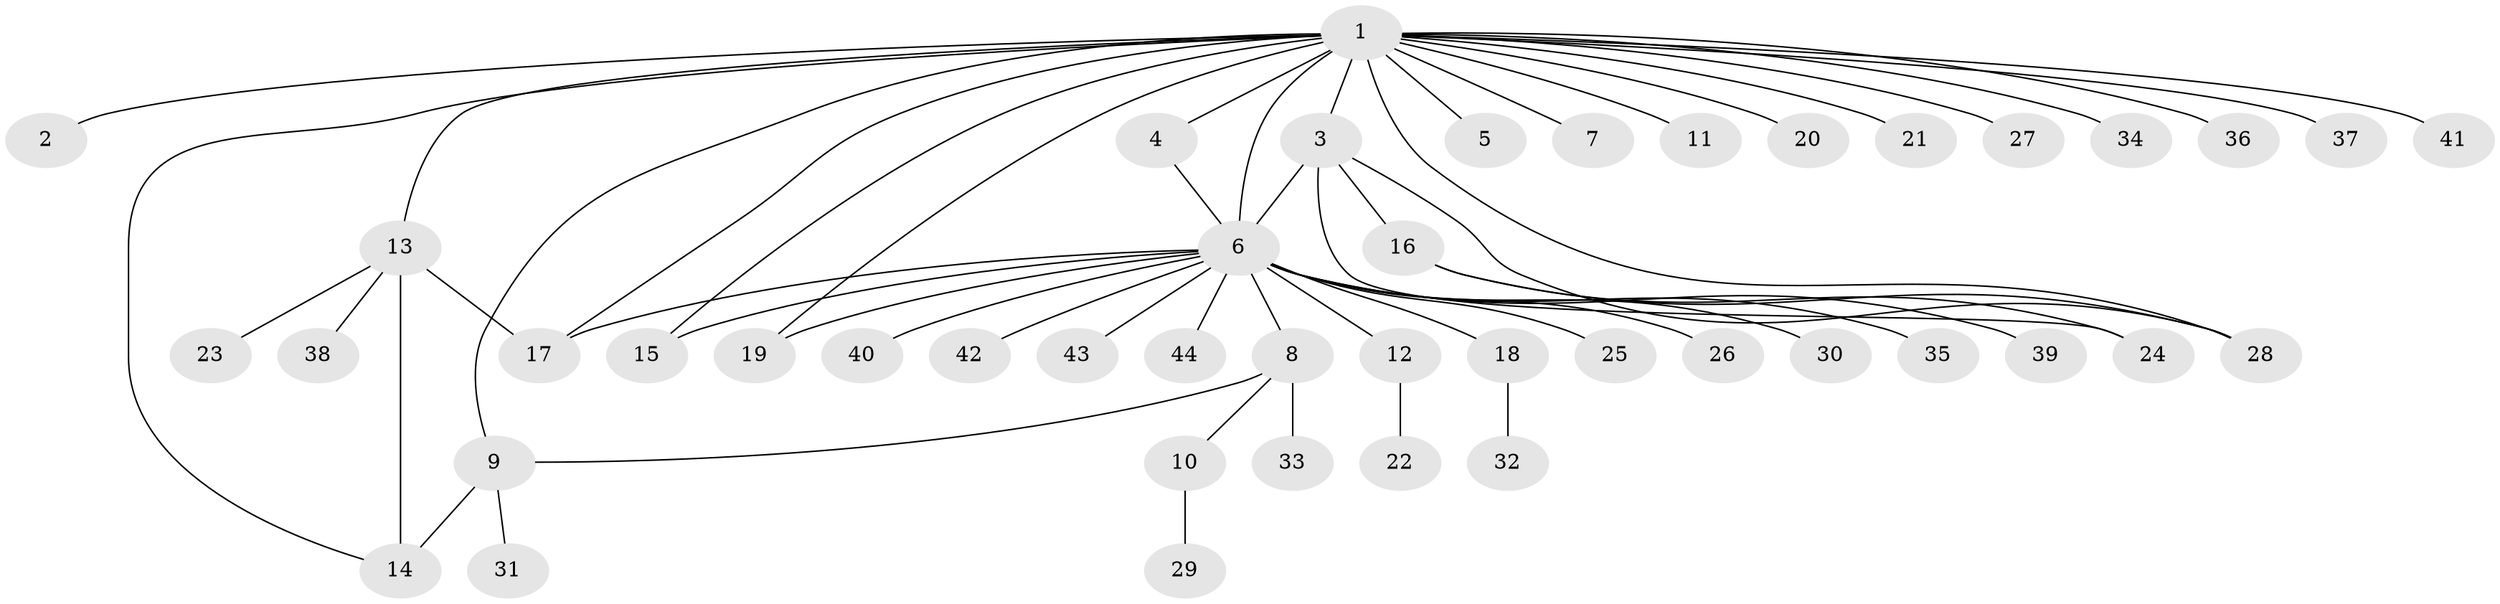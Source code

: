 // original degree distribution, {24: 0.014492753623188406, 1: 0.5797101449275363, 9: 0.014492753623188406, 3: 0.043478260869565216, 20: 0.014492753623188406, 5: 0.043478260869565216, 2: 0.2463768115942029, 7: 0.014492753623188406, 4: 0.028985507246376812}
// Generated by graph-tools (version 1.1) at 2025/50/03/04/25 22:50:20]
// undirected, 44 vertices, 55 edges
graph export_dot {
  node [color=gray90,style=filled];
  1;
  2;
  3;
  4;
  5;
  6;
  7;
  8;
  9;
  10;
  11;
  12;
  13;
  14;
  15;
  16;
  17;
  18;
  19;
  20;
  21;
  22;
  23;
  24;
  25;
  26;
  27;
  28;
  29;
  30;
  31;
  32;
  33;
  34;
  35;
  36;
  37;
  38;
  39;
  40;
  41;
  42;
  43;
  44;
  1 -- 2 [weight=1.0];
  1 -- 3 [weight=1.0];
  1 -- 4 [weight=1.0];
  1 -- 5 [weight=1.0];
  1 -- 6 [weight=1.0];
  1 -- 7 [weight=1.0];
  1 -- 9 [weight=1.0];
  1 -- 11 [weight=1.0];
  1 -- 13 [weight=2.0];
  1 -- 14 [weight=1.0];
  1 -- 15 [weight=1.0];
  1 -- 17 [weight=1.0];
  1 -- 19 [weight=1.0];
  1 -- 20 [weight=1.0];
  1 -- 21 [weight=1.0];
  1 -- 27 [weight=1.0];
  1 -- 28 [weight=1.0];
  1 -- 34 [weight=1.0];
  1 -- 36 [weight=1.0];
  1 -- 37 [weight=1.0];
  1 -- 41 [weight=1.0];
  3 -- 6 [weight=1.0];
  3 -- 16 [weight=1.0];
  3 -- 24 [weight=1.0];
  3 -- 28 [weight=3.0];
  4 -- 6 [weight=1.0];
  6 -- 8 [weight=1.0];
  6 -- 12 [weight=1.0];
  6 -- 15 [weight=1.0];
  6 -- 17 [weight=1.0];
  6 -- 18 [weight=1.0];
  6 -- 19 [weight=1.0];
  6 -- 25 [weight=1.0];
  6 -- 26 [weight=1.0];
  6 -- 30 [weight=1.0];
  6 -- 35 [weight=1.0];
  6 -- 39 [weight=1.0];
  6 -- 40 [weight=1.0];
  6 -- 42 [weight=1.0];
  6 -- 43 [weight=1.0];
  6 -- 44 [weight=1.0];
  8 -- 9 [weight=1.0];
  8 -- 10 [weight=1.0];
  8 -- 33 [weight=1.0];
  9 -- 14 [weight=1.0];
  9 -- 31 [weight=1.0];
  10 -- 29 [weight=1.0];
  12 -- 22 [weight=1.0];
  13 -- 14 [weight=4.0];
  13 -- 17 [weight=2.0];
  13 -- 23 [weight=1.0];
  13 -- 38 [weight=1.0];
  16 -- 24 [weight=1.0];
  16 -- 28 [weight=1.0];
  18 -- 32 [weight=1.0];
}
